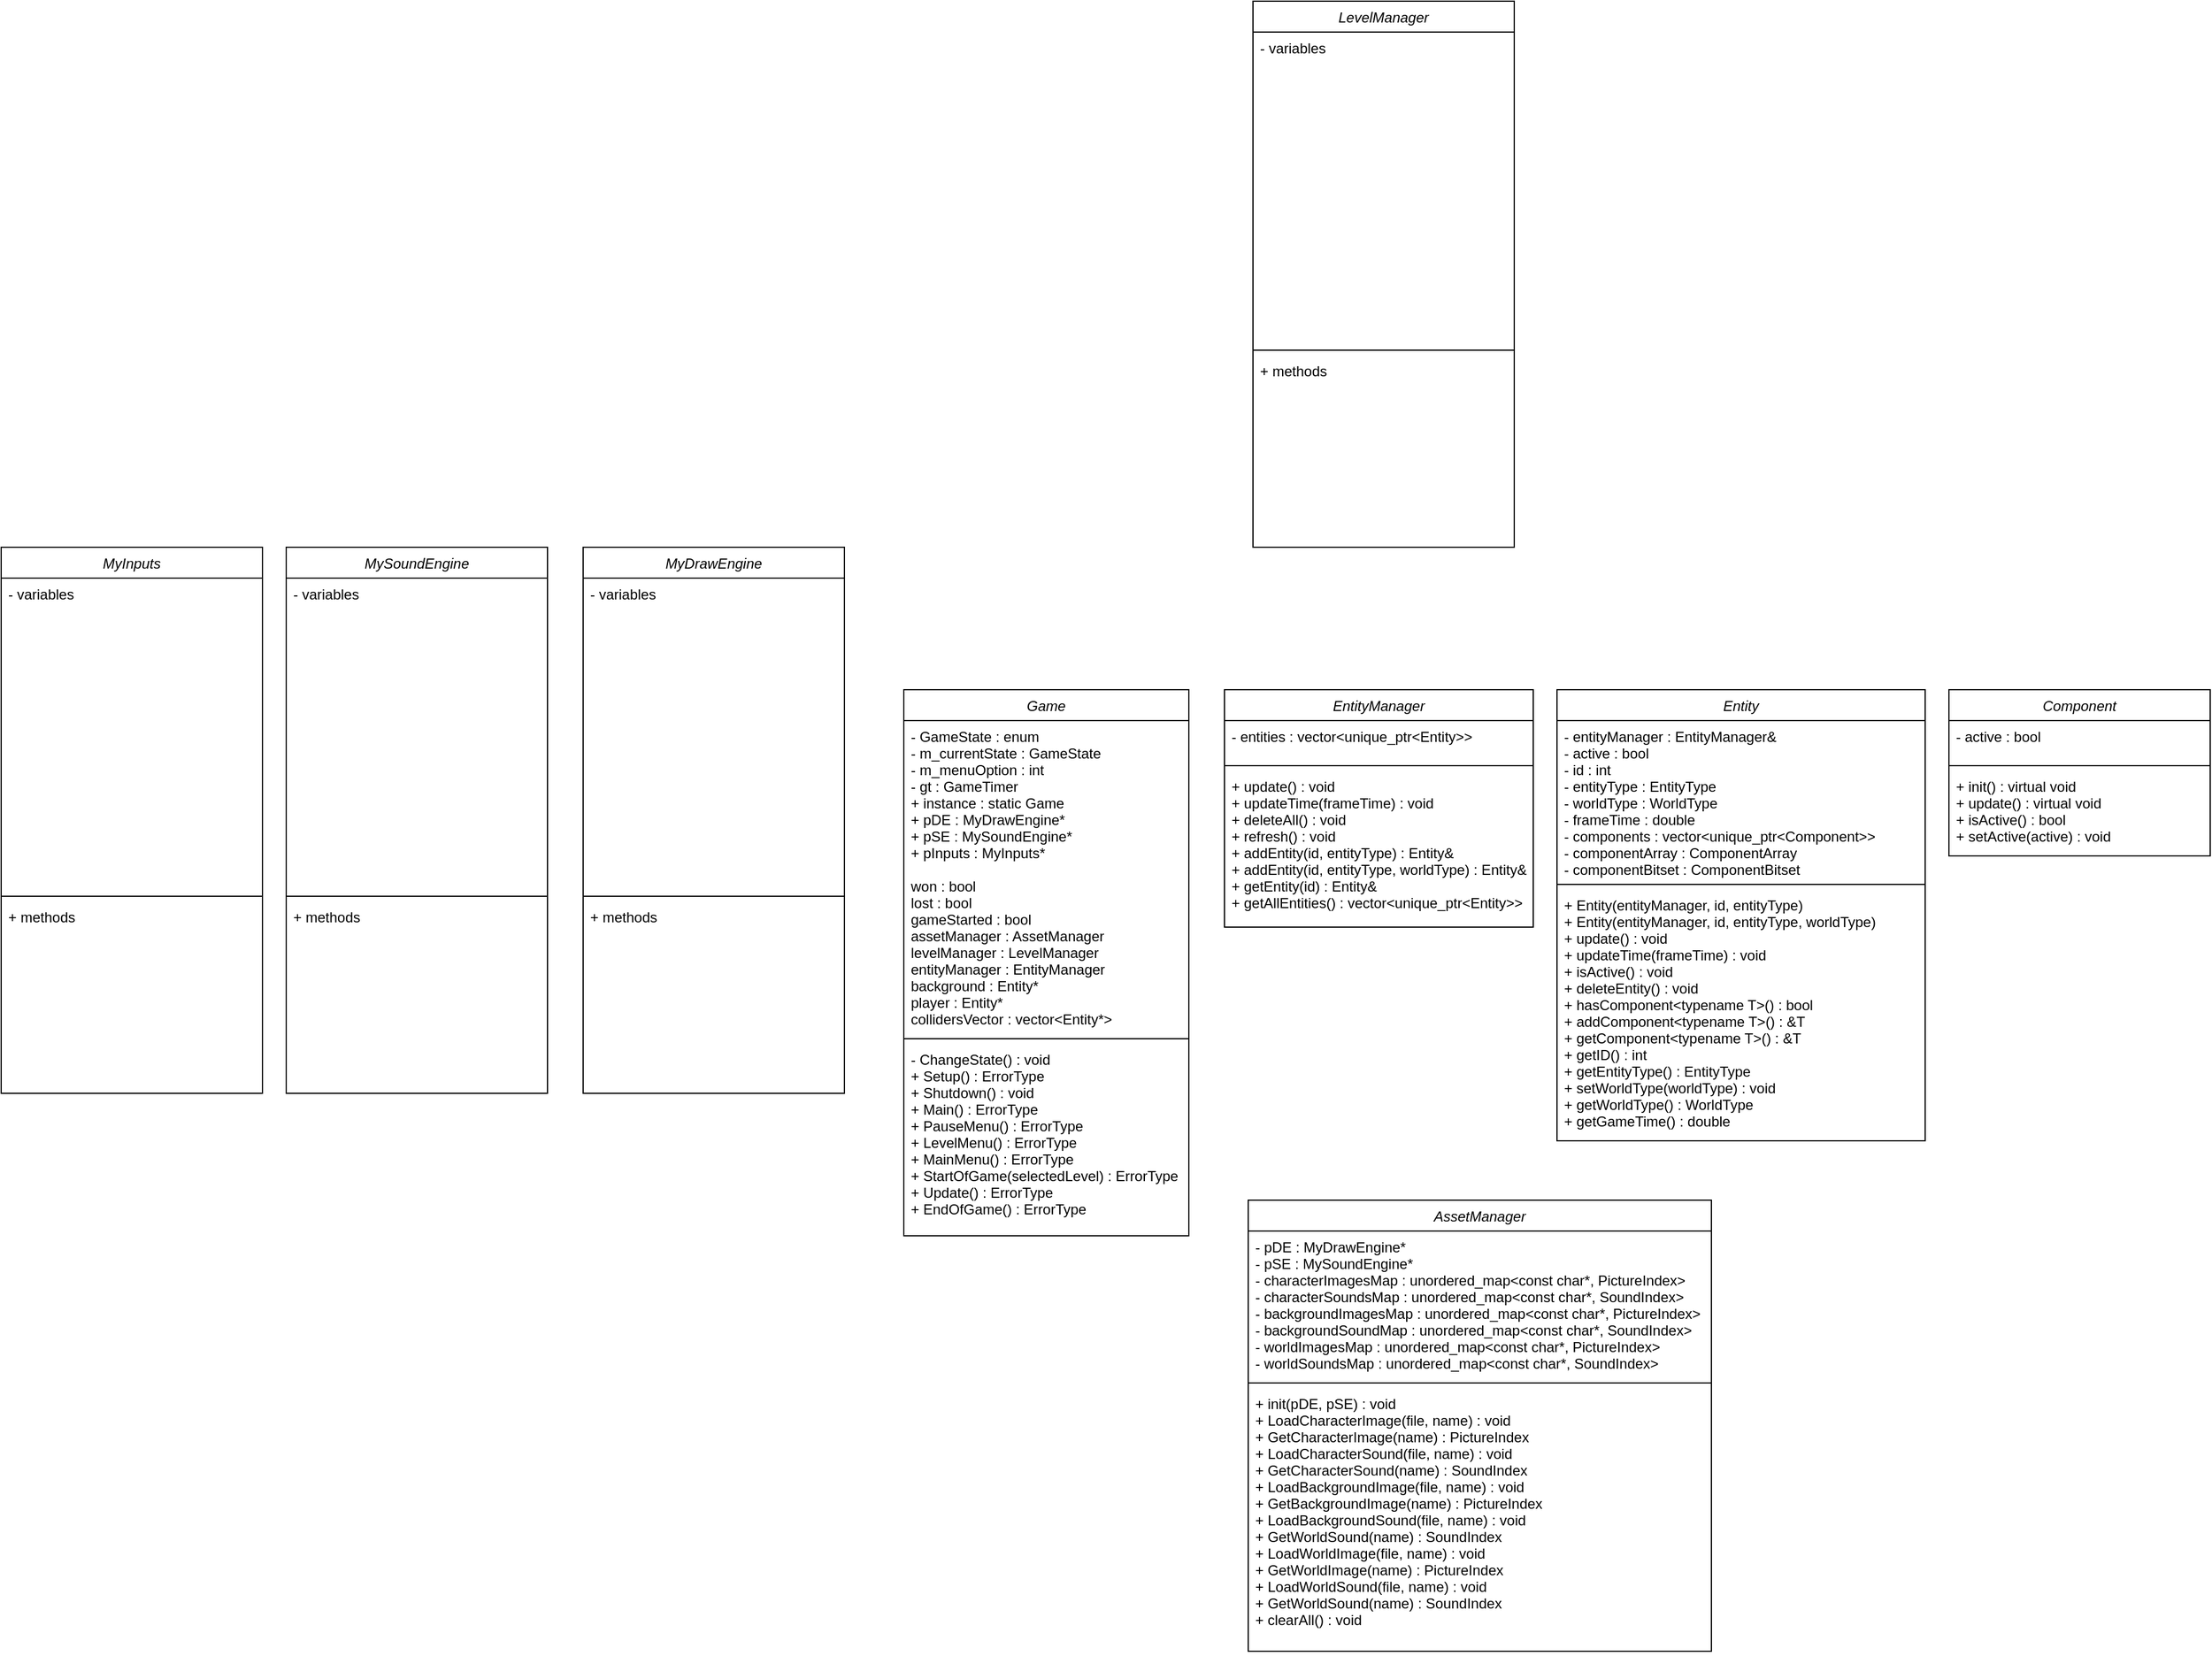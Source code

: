 <mxfile version="21.2.9" type="device">
  <diagram id="C5RBs43oDa-KdzZeNtuy" name="Page-1">
    <mxGraphModel dx="2471" dy="1918" grid="1" gridSize="10" guides="1" tooltips="1" connect="1" arrows="1" fold="1" page="1" pageScale="1" pageWidth="827" pageHeight="1169" math="0" shadow="0">
      <root>
        <mxCell id="WIyWlLk6GJQsqaUBKTNV-0" />
        <mxCell id="WIyWlLk6GJQsqaUBKTNV-1" parent="WIyWlLk6GJQsqaUBKTNV-0" />
        <mxCell id="zkfFHV4jXpPFQw0GAbJ--0" value="Game" style="swimlane;fontStyle=2;align=center;verticalAlign=top;childLayout=stackLayout;horizontal=1;startSize=26;horizontalStack=0;resizeParent=1;resizeLast=0;collapsible=1;marginBottom=0;rounded=0;shadow=0;strokeWidth=1;" parent="WIyWlLk6GJQsqaUBKTNV-1" vertex="1">
          <mxGeometry x="120" y="-290" width="240" height="460" as="geometry">
            <mxRectangle x="230" y="140" width="160" height="26" as="alternateBounds" />
          </mxGeometry>
        </mxCell>
        <mxCell id="zkfFHV4jXpPFQw0GAbJ--1" value="- GameState : enum&#xa;- m_currentState : GameState&#xa;- m_menuOption : int&#xa;- gt : GameTimer&#xa;+ instance : static Game&#xa;+ pDE : MyDrawEngine*&#xa;+ pSE : MySoundEngine*&#xa;+ pInputs : MyInputs*&#xa;&#xa;won : bool&#xa;lost : bool&#xa;gameStarted : bool&#xa;assetManager : AssetManager&#xa;levelManager : LevelManager&#xa;entityManager : EntityManager&#xa;background : Entity*&#xa;player : Entity*&#xa;collidersVector : vector&lt;Entity*&gt;" style="text;align=left;verticalAlign=top;spacingLeft=4;spacingRight=4;overflow=hidden;rotatable=0;points=[[0,0.5],[1,0.5]];portConstraint=eastwest;" parent="zkfFHV4jXpPFQw0GAbJ--0" vertex="1">
          <mxGeometry y="26" width="240" height="264" as="geometry" />
        </mxCell>
        <mxCell id="hyWr-eSX5F7U5Ll_7Sj7-1" value="" style="line;html=1;strokeWidth=1;align=left;verticalAlign=middle;spacingTop=-1;spacingLeft=3;spacingRight=3;rotatable=0;labelPosition=right;points=[];portConstraint=eastwest;" vertex="1" parent="zkfFHV4jXpPFQw0GAbJ--0">
          <mxGeometry y="290" width="240" height="8" as="geometry" />
        </mxCell>
        <mxCell id="hyWr-eSX5F7U5Ll_7Sj7-3" value="- ChangeState() : void&#xa;+ Setup() : ErrorType&#xa;+ Shutdown() : void&#xa;+ Main() : ErrorType&#xa;+ PauseMenu() : ErrorType&#xa;+ LevelMenu() : ErrorType&#xa;+ MainMenu() : ErrorType&#xa;+ StartOfGame(selectedLevel) : ErrorType&#xa;+ Update() : ErrorType&#xa;+ EndOfGame() : ErrorType" style="text;align=left;verticalAlign=top;spacingLeft=4;spacingRight=4;overflow=hidden;rotatable=0;points=[[0,0.5],[1,0.5]];portConstraint=eastwest;" vertex="1" parent="zkfFHV4jXpPFQw0GAbJ--0">
          <mxGeometry y="298" width="240" height="152" as="geometry" />
        </mxCell>
        <mxCell id="hyWr-eSX5F7U5Ll_7Sj7-4" value="EntityManager" style="swimlane;fontStyle=2;align=center;verticalAlign=top;childLayout=stackLayout;horizontal=1;startSize=26;horizontalStack=0;resizeParent=1;resizeLast=0;collapsible=1;marginBottom=0;rounded=0;shadow=0;strokeWidth=1;" vertex="1" parent="WIyWlLk6GJQsqaUBKTNV-1">
          <mxGeometry x="390" y="-290" width="260" height="200" as="geometry">
            <mxRectangle x="230" y="140" width="160" height="26" as="alternateBounds" />
          </mxGeometry>
        </mxCell>
        <mxCell id="hyWr-eSX5F7U5Ll_7Sj7-5" value="- entities : vector&lt;unique_ptr&lt;Entity&gt;&gt;" style="text;align=left;verticalAlign=top;spacingLeft=4;spacingRight=4;overflow=hidden;rotatable=0;points=[[0,0.5],[1,0.5]];portConstraint=eastwest;" vertex="1" parent="hyWr-eSX5F7U5Ll_7Sj7-4">
          <mxGeometry y="26" width="260" height="34" as="geometry" />
        </mxCell>
        <mxCell id="hyWr-eSX5F7U5Ll_7Sj7-6" value="" style="line;html=1;strokeWidth=1;align=left;verticalAlign=middle;spacingTop=-1;spacingLeft=3;spacingRight=3;rotatable=0;labelPosition=right;points=[];portConstraint=eastwest;" vertex="1" parent="hyWr-eSX5F7U5Ll_7Sj7-4">
          <mxGeometry y="60" width="260" height="8" as="geometry" />
        </mxCell>
        <mxCell id="hyWr-eSX5F7U5Ll_7Sj7-7" value="+ update() : void&#xa;+ updateTime(frameTime) : void&#xa;+ deleteAll() : void&#xa;+ refresh() : void&#xa;+ addEntity(id, entityType) : Entity&amp;&#xa;+ addEntity(id, entityType, worldType) : Entity&amp;&#xa;+ getEntity(id) : Entity&amp;&#xa;+ getAllEntities() : vector&lt;unique_ptr&lt;Entity&gt;&gt;" style="text;align=left;verticalAlign=top;spacingLeft=4;spacingRight=4;overflow=hidden;rotatable=0;points=[[0,0.5],[1,0.5]];portConstraint=eastwest;" vertex="1" parent="hyWr-eSX5F7U5Ll_7Sj7-4">
          <mxGeometry y="68" width="260" height="132" as="geometry" />
        </mxCell>
        <mxCell id="hyWr-eSX5F7U5Ll_7Sj7-8" value="Entity" style="swimlane;fontStyle=2;align=center;verticalAlign=top;childLayout=stackLayout;horizontal=1;startSize=26;horizontalStack=0;resizeParent=1;resizeLast=0;collapsible=1;marginBottom=0;rounded=0;shadow=0;strokeWidth=1;" vertex="1" parent="WIyWlLk6GJQsqaUBKTNV-1">
          <mxGeometry x="670" y="-290" width="310" height="380" as="geometry">
            <mxRectangle x="230" y="140" width="160" height="26" as="alternateBounds" />
          </mxGeometry>
        </mxCell>
        <mxCell id="hyWr-eSX5F7U5Ll_7Sj7-9" value="- entityManager : EntityManager&amp;&#xa;- active : bool&#xa;- id : int&#xa;- entityType : EntityType&#xa;- worldType : WorldType&#xa;- frameTime : double&#xa;- components : vector&lt;unique_ptr&lt;Component&gt;&gt;&#xa;- componentArray : ComponentArray&#xa;- componentBitset : ComponentBitset" style="text;align=left;verticalAlign=top;spacingLeft=4;spacingRight=4;overflow=hidden;rotatable=0;points=[[0,0.5],[1,0.5]];portConstraint=eastwest;" vertex="1" parent="hyWr-eSX5F7U5Ll_7Sj7-8">
          <mxGeometry y="26" width="310" height="134" as="geometry" />
        </mxCell>
        <mxCell id="hyWr-eSX5F7U5Ll_7Sj7-10" value="" style="line;html=1;strokeWidth=1;align=left;verticalAlign=middle;spacingTop=-1;spacingLeft=3;spacingRight=3;rotatable=0;labelPosition=right;points=[];portConstraint=eastwest;" vertex="1" parent="hyWr-eSX5F7U5Ll_7Sj7-8">
          <mxGeometry y="160" width="310" height="8" as="geometry" />
        </mxCell>
        <mxCell id="hyWr-eSX5F7U5Ll_7Sj7-11" value="+ Entity(entityManager, id, entityType)&#xa;+ Entity(entityManager, id, entityType, worldType)&#xa;+ update() : void&#xa;+ updateTime(frameTime) : void&#xa;+ isActive() : void&#xa;+ deleteEntity() : void&#xa;+ hasComponent&lt;typename T&gt;() : bool&#xa;+ addComponent&lt;typename T&gt;() : &amp;T&#xa;+ getComponent&lt;typename T&gt;() : &amp;T&#xa;+ getID() : int&#xa;+ getEntityType() : EntityType&#xa;+ setWorldType(worldType) : void&#xa;+ getWorldType() : WorldType&#xa;+ getGameTime() : double" style="text;align=left;verticalAlign=top;spacingLeft=4;spacingRight=4;overflow=hidden;rotatable=0;points=[[0,0.5],[1,0.5]];portConstraint=eastwest;" vertex="1" parent="hyWr-eSX5F7U5Ll_7Sj7-8">
          <mxGeometry y="168" width="310" height="212" as="geometry" />
        </mxCell>
        <mxCell id="hyWr-eSX5F7U5Ll_7Sj7-12" value="Component" style="swimlane;fontStyle=2;align=center;verticalAlign=top;childLayout=stackLayout;horizontal=1;startSize=26;horizontalStack=0;resizeParent=1;resizeLast=0;collapsible=1;marginBottom=0;rounded=0;shadow=0;strokeWidth=1;" vertex="1" parent="WIyWlLk6GJQsqaUBKTNV-1">
          <mxGeometry x="1000" y="-290" width="220" height="140" as="geometry">
            <mxRectangle x="230" y="140" width="160" height="26" as="alternateBounds" />
          </mxGeometry>
        </mxCell>
        <mxCell id="hyWr-eSX5F7U5Ll_7Sj7-13" value="- active : bool" style="text;align=left;verticalAlign=top;spacingLeft=4;spacingRight=4;overflow=hidden;rotatable=0;points=[[0,0.5],[1,0.5]];portConstraint=eastwest;" vertex="1" parent="hyWr-eSX5F7U5Ll_7Sj7-12">
          <mxGeometry y="26" width="220" height="34" as="geometry" />
        </mxCell>
        <mxCell id="hyWr-eSX5F7U5Ll_7Sj7-14" value="" style="line;html=1;strokeWidth=1;align=left;verticalAlign=middle;spacingTop=-1;spacingLeft=3;spacingRight=3;rotatable=0;labelPosition=right;points=[];portConstraint=eastwest;" vertex="1" parent="hyWr-eSX5F7U5Ll_7Sj7-12">
          <mxGeometry y="60" width="220" height="8" as="geometry" />
        </mxCell>
        <mxCell id="hyWr-eSX5F7U5Ll_7Sj7-15" value="+ init() : virtual void&#xa;+ update() : virtual void&#xa;+ isActive() : bool&#xa;+ setActive(active) : void" style="text;align=left;verticalAlign=top;spacingLeft=4;spacingRight=4;overflow=hidden;rotatable=0;points=[[0,0.5],[1,0.5]];portConstraint=eastwest;" vertex="1" parent="hyWr-eSX5F7U5Ll_7Sj7-12">
          <mxGeometry y="68" width="220" height="72" as="geometry" />
        </mxCell>
        <mxCell id="hyWr-eSX5F7U5Ll_7Sj7-16" value="AssetManager" style="swimlane;fontStyle=2;align=center;verticalAlign=top;childLayout=stackLayout;horizontal=1;startSize=26;horizontalStack=0;resizeParent=1;resizeLast=0;collapsible=1;marginBottom=0;rounded=0;shadow=0;strokeWidth=1;" vertex="1" parent="WIyWlLk6GJQsqaUBKTNV-1">
          <mxGeometry x="410" y="140" width="390" height="380" as="geometry">
            <mxRectangle x="230" y="140" width="160" height="26" as="alternateBounds" />
          </mxGeometry>
        </mxCell>
        <mxCell id="hyWr-eSX5F7U5Ll_7Sj7-17" value="- pDE : MyDrawEngine*&#xa;- pSE : MySoundEngine*&#xa;- characterImagesMap : unordered_map&lt;const char*, PictureIndex&gt;&#xa;- characterSoundsMap : unordered_map&lt;const char*, SoundIndex&gt;&#xa;- backgroundImagesMap : unordered_map&lt;const char*, PictureIndex&gt;&#xa;- backgroundSoundMap : unordered_map&lt;const char*, SoundIndex&gt;&#xa;- worldImagesMap : unordered_map&lt;const char*, PictureIndex&gt;&#xa;- worldSoundsMap : unordered_map&lt;const char*, SoundIndex&gt;" style="text;align=left;verticalAlign=top;spacingLeft=4;spacingRight=4;overflow=hidden;rotatable=0;points=[[0,0.5],[1,0.5]];portConstraint=eastwest;" vertex="1" parent="hyWr-eSX5F7U5Ll_7Sj7-16">
          <mxGeometry y="26" width="390" height="124" as="geometry" />
        </mxCell>
        <mxCell id="hyWr-eSX5F7U5Ll_7Sj7-18" value="" style="line;html=1;strokeWidth=1;align=left;verticalAlign=middle;spacingTop=-1;spacingLeft=3;spacingRight=3;rotatable=0;labelPosition=right;points=[];portConstraint=eastwest;" vertex="1" parent="hyWr-eSX5F7U5Ll_7Sj7-16">
          <mxGeometry y="150" width="390" height="8" as="geometry" />
        </mxCell>
        <mxCell id="hyWr-eSX5F7U5Ll_7Sj7-19" value="+ init(pDE, pSE) : void&#xa;+ LoadCharacterImage(file, name) : void&#xa;+ GetCharacterImage(name) : PictureIndex&#xa;+ LoadCharacterSound(file, name) : void&#xa;+ GetCharacterSound(name) : SoundIndex&#xa;+ LoadBackgroundImage(file, name) : void&#xa;+ GetBackgroundImage(name) : PictureIndex&#xa;+ LoadBackgroundSound(file, name) : void&#xa;+ GetWorldSound(name) : SoundIndex&#xa;+ LoadWorldImage(file, name) : void&#xa;+ GetWorldImage(name) : PictureIndex&#xa;+ LoadWorldSound(file, name) : void&#xa;+ GetWorldSound(name) : SoundIndex&#xa;+ clearAll() : void" style="text;align=left;verticalAlign=top;spacingLeft=4;spacingRight=4;overflow=hidden;rotatable=0;points=[[0,0.5],[1,0.5]];portConstraint=eastwest;" vertex="1" parent="hyWr-eSX5F7U5Ll_7Sj7-16">
          <mxGeometry y="158" width="390" height="222" as="geometry" />
        </mxCell>
        <mxCell id="hyWr-eSX5F7U5Ll_7Sj7-20" value="LevelManager" style="swimlane;fontStyle=2;align=center;verticalAlign=top;childLayout=stackLayout;horizontal=1;startSize=26;horizontalStack=0;resizeParent=1;resizeLast=0;collapsible=1;marginBottom=0;rounded=0;shadow=0;strokeWidth=1;" vertex="1" parent="WIyWlLk6GJQsqaUBKTNV-1">
          <mxGeometry x="414" y="-870" width="220" height="460" as="geometry">
            <mxRectangle x="230" y="140" width="160" height="26" as="alternateBounds" />
          </mxGeometry>
        </mxCell>
        <mxCell id="hyWr-eSX5F7U5Ll_7Sj7-21" value="- variables" style="text;align=left;verticalAlign=top;spacingLeft=4;spacingRight=4;overflow=hidden;rotatable=0;points=[[0,0.5],[1,0.5]];portConstraint=eastwest;" vertex="1" parent="hyWr-eSX5F7U5Ll_7Sj7-20">
          <mxGeometry y="26" width="220" height="264" as="geometry" />
        </mxCell>
        <mxCell id="hyWr-eSX5F7U5Ll_7Sj7-22" value="" style="line;html=1;strokeWidth=1;align=left;verticalAlign=middle;spacingTop=-1;spacingLeft=3;spacingRight=3;rotatable=0;labelPosition=right;points=[];portConstraint=eastwest;" vertex="1" parent="hyWr-eSX5F7U5Ll_7Sj7-20">
          <mxGeometry y="290" width="220" height="8" as="geometry" />
        </mxCell>
        <mxCell id="hyWr-eSX5F7U5Ll_7Sj7-23" value="+ methods" style="text;align=left;verticalAlign=top;spacingLeft=4;spacingRight=4;overflow=hidden;rotatable=0;points=[[0,0.5],[1,0.5]];portConstraint=eastwest;" vertex="1" parent="hyWr-eSX5F7U5Ll_7Sj7-20">
          <mxGeometry y="298" width="220" height="152" as="geometry" />
        </mxCell>
        <mxCell id="hyWr-eSX5F7U5Ll_7Sj7-24" value="MyDrawEngine" style="swimlane;fontStyle=2;align=center;verticalAlign=top;childLayout=stackLayout;horizontal=1;startSize=26;horizontalStack=0;resizeParent=1;resizeLast=0;collapsible=1;marginBottom=0;rounded=0;shadow=0;strokeWidth=1;" vertex="1" parent="WIyWlLk6GJQsqaUBKTNV-1">
          <mxGeometry x="-150" y="-410" width="220" height="460" as="geometry">
            <mxRectangle x="230" y="140" width="160" height="26" as="alternateBounds" />
          </mxGeometry>
        </mxCell>
        <mxCell id="hyWr-eSX5F7U5Ll_7Sj7-25" value="- variables" style="text;align=left;verticalAlign=top;spacingLeft=4;spacingRight=4;overflow=hidden;rotatable=0;points=[[0,0.5],[1,0.5]];portConstraint=eastwest;" vertex="1" parent="hyWr-eSX5F7U5Ll_7Sj7-24">
          <mxGeometry y="26" width="220" height="264" as="geometry" />
        </mxCell>
        <mxCell id="hyWr-eSX5F7U5Ll_7Sj7-26" value="" style="line;html=1;strokeWidth=1;align=left;verticalAlign=middle;spacingTop=-1;spacingLeft=3;spacingRight=3;rotatable=0;labelPosition=right;points=[];portConstraint=eastwest;" vertex="1" parent="hyWr-eSX5F7U5Ll_7Sj7-24">
          <mxGeometry y="290" width="220" height="8" as="geometry" />
        </mxCell>
        <mxCell id="hyWr-eSX5F7U5Ll_7Sj7-27" value="+ methods" style="text;align=left;verticalAlign=top;spacingLeft=4;spacingRight=4;overflow=hidden;rotatable=0;points=[[0,0.5],[1,0.5]];portConstraint=eastwest;" vertex="1" parent="hyWr-eSX5F7U5Ll_7Sj7-24">
          <mxGeometry y="298" width="220" height="152" as="geometry" />
        </mxCell>
        <mxCell id="hyWr-eSX5F7U5Ll_7Sj7-28" value="MySoundEngine" style="swimlane;fontStyle=2;align=center;verticalAlign=top;childLayout=stackLayout;horizontal=1;startSize=26;horizontalStack=0;resizeParent=1;resizeLast=0;collapsible=1;marginBottom=0;rounded=0;shadow=0;strokeWidth=1;" vertex="1" parent="WIyWlLk6GJQsqaUBKTNV-1">
          <mxGeometry x="-400" y="-410" width="220" height="460" as="geometry">
            <mxRectangle x="230" y="140" width="160" height="26" as="alternateBounds" />
          </mxGeometry>
        </mxCell>
        <mxCell id="hyWr-eSX5F7U5Ll_7Sj7-29" value="- variables" style="text;align=left;verticalAlign=top;spacingLeft=4;spacingRight=4;overflow=hidden;rotatable=0;points=[[0,0.5],[1,0.5]];portConstraint=eastwest;" vertex="1" parent="hyWr-eSX5F7U5Ll_7Sj7-28">
          <mxGeometry y="26" width="220" height="264" as="geometry" />
        </mxCell>
        <mxCell id="hyWr-eSX5F7U5Ll_7Sj7-30" value="" style="line;html=1;strokeWidth=1;align=left;verticalAlign=middle;spacingTop=-1;spacingLeft=3;spacingRight=3;rotatable=0;labelPosition=right;points=[];portConstraint=eastwest;" vertex="1" parent="hyWr-eSX5F7U5Ll_7Sj7-28">
          <mxGeometry y="290" width="220" height="8" as="geometry" />
        </mxCell>
        <mxCell id="hyWr-eSX5F7U5Ll_7Sj7-31" value="+ methods" style="text;align=left;verticalAlign=top;spacingLeft=4;spacingRight=4;overflow=hidden;rotatable=0;points=[[0,0.5],[1,0.5]];portConstraint=eastwest;" vertex="1" parent="hyWr-eSX5F7U5Ll_7Sj7-28">
          <mxGeometry y="298" width="220" height="152" as="geometry" />
        </mxCell>
        <mxCell id="hyWr-eSX5F7U5Ll_7Sj7-32" value="MyInputs" style="swimlane;fontStyle=2;align=center;verticalAlign=top;childLayout=stackLayout;horizontal=1;startSize=26;horizontalStack=0;resizeParent=1;resizeLast=0;collapsible=1;marginBottom=0;rounded=0;shadow=0;strokeWidth=1;" vertex="1" parent="WIyWlLk6GJQsqaUBKTNV-1">
          <mxGeometry x="-640" y="-410" width="220" height="460" as="geometry">
            <mxRectangle x="230" y="140" width="160" height="26" as="alternateBounds" />
          </mxGeometry>
        </mxCell>
        <mxCell id="hyWr-eSX5F7U5Ll_7Sj7-33" value="- variables" style="text;align=left;verticalAlign=top;spacingLeft=4;spacingRight=4;overflow=hidden;rotatable=0;points=[[0,0.5],[1,0.5]];portConstraint=eastwest;" vertex="1" parent="hyWr-eSX5F7U5Ll_7Sj7-32">
          <mxGeometry y="26" width="220" height="264" as="geometry" />
        </mxCell>
        <mxCell id="hyWr-eSX5F7U5Ll_7Sj7-34" value="" style="line;html=1;strokeWidth=1;align=left;verticalAlign=middle;spacingTop=-1;spacingLeft=3;spacingRight=3;rotatable=0;labelPosition=right;points=[];portConstraint=eastwest;" vertex="1" parent="hyWr-eSX5F7U5Ll_7Sj7-32">
          <mxGeometry y="290" width="220" height="8" as="geometry" />
        </mxCell>
        <mxCell id="hyWr-eSX5F7U5Ll_7Sj7-35" value="+ methods" style="text;align=left;verticalAlign=top;spacingLeft=4;spacingRight=4;overflow=hidden;rotatable=0;points=[[0,0.5],[1,0.5]];portConstraint=eastwest;" vertex="1" parent="hyWr-eSX5F7U5Ll_7Sj7-32">
          <mxGeometry y="298" width="220" height="152" as="geometry" />
        </mxCell>
      </root>
    </mxGraphModel>
  </diagram>
</mxfile>
